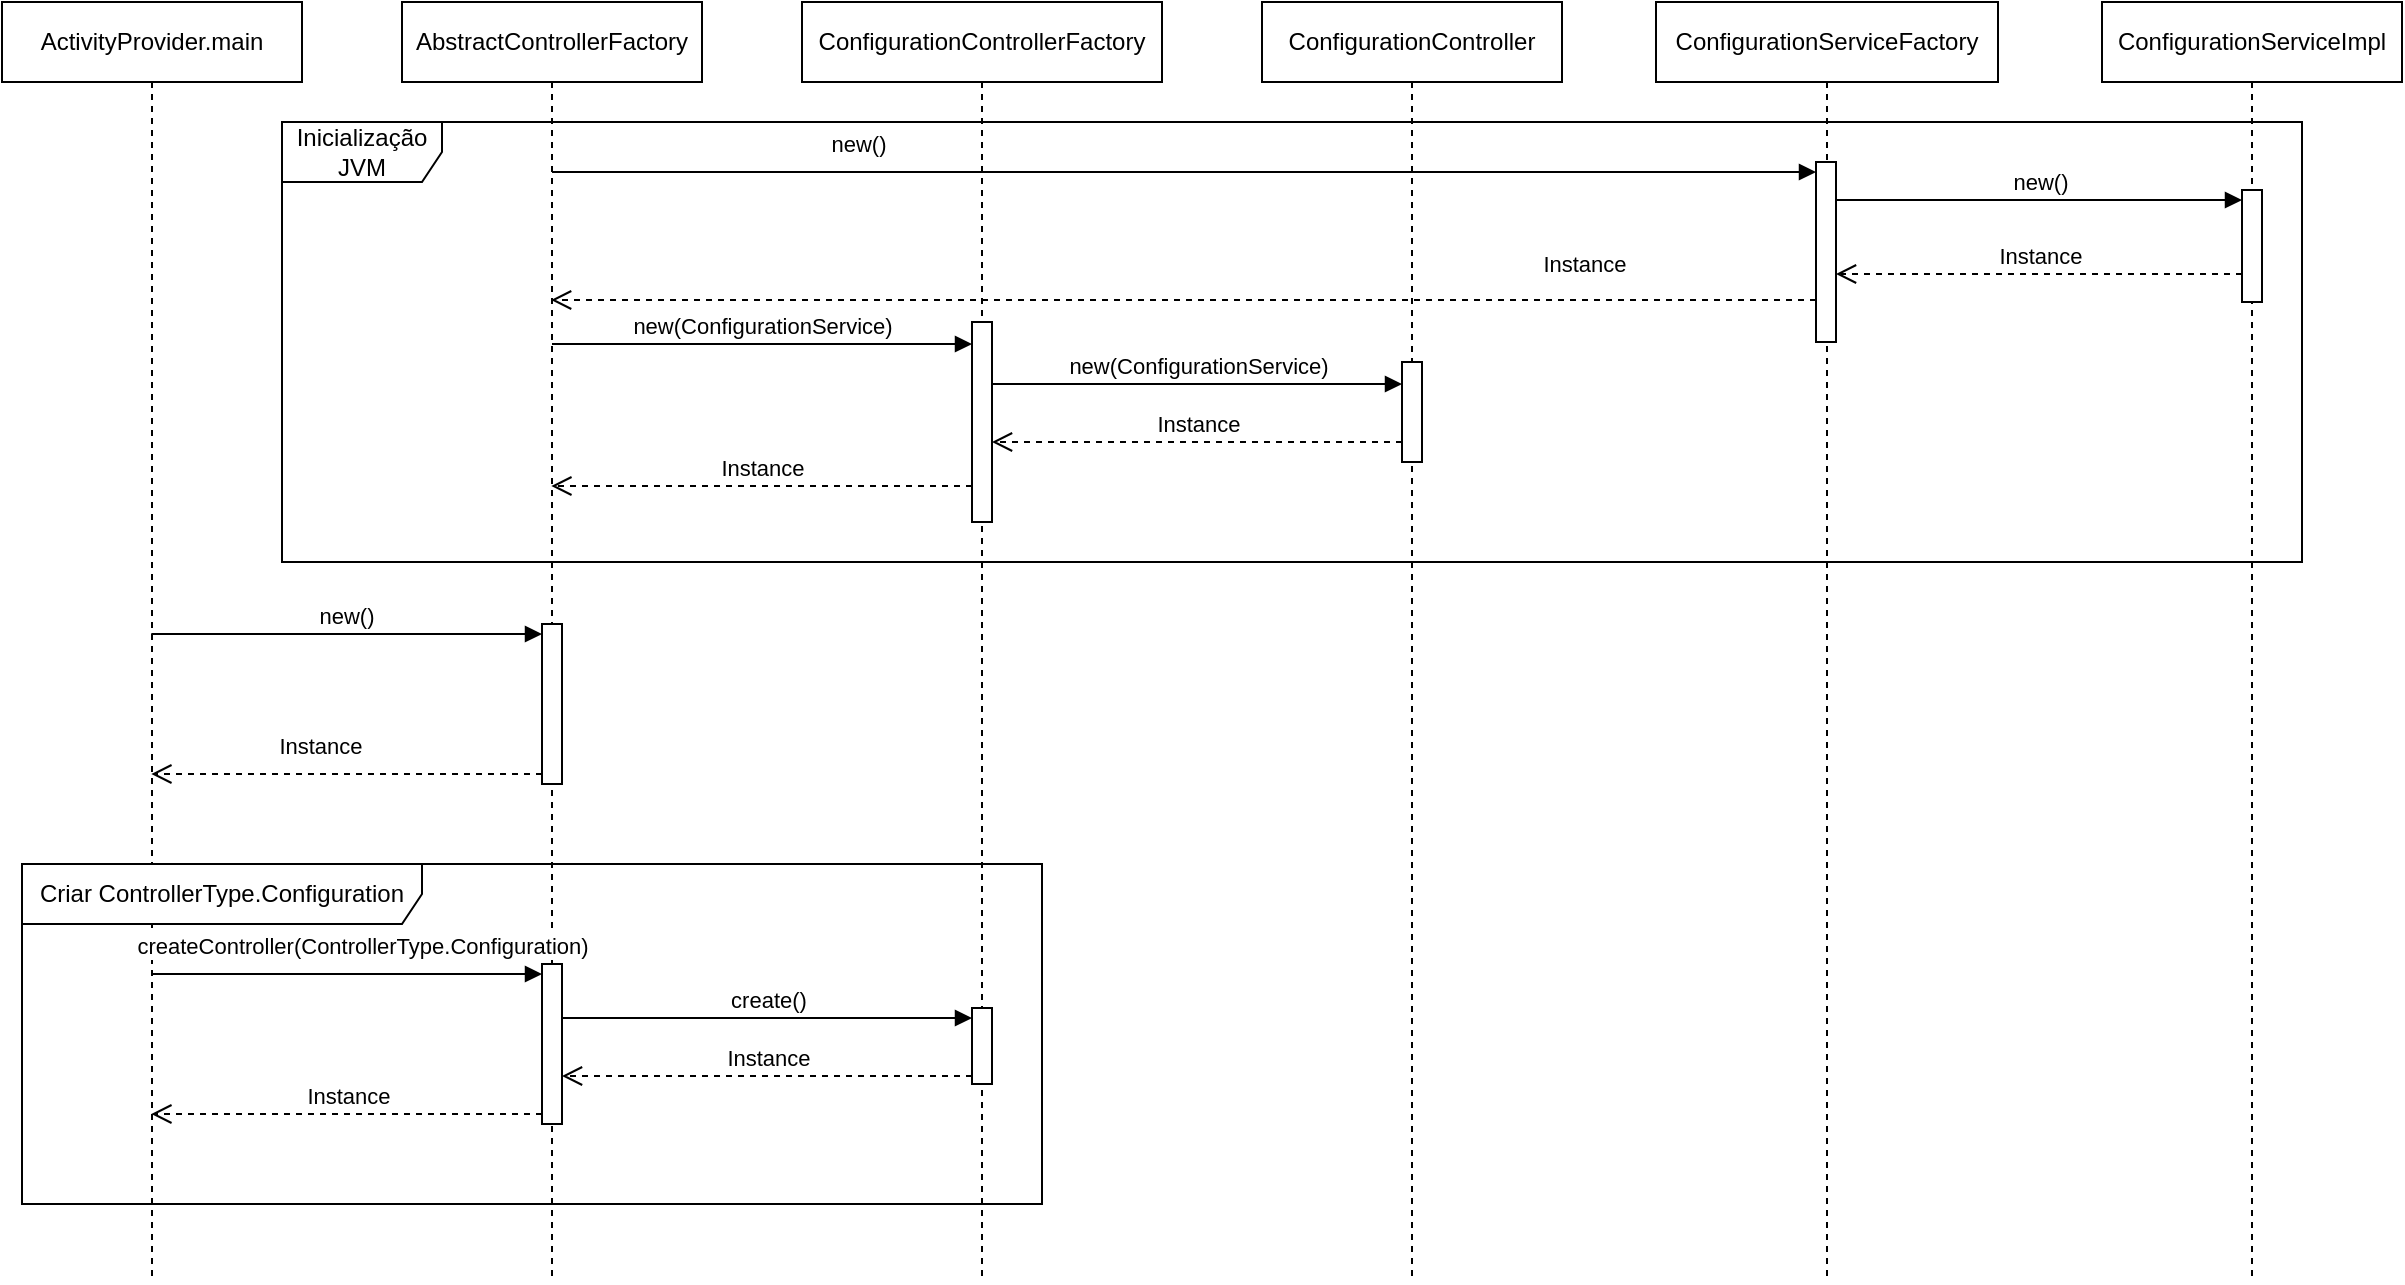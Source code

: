 <mxfile version="26.0.4" pages="2">
  <diagram id="nxtmkk11nffrUQ9Sai2i" name="old">
    <mxGraphModel dx="1388" dy="838" grid="1" gridSize="10" guides="1" tooltips="1" connect="1" arrows="1" fold="1" page="1" pageScale="1" pageWidth="1654" pageHeight="1169" math="0" shadow="0">
      <root>
        <mxCell id="0" />
        <mxCell id="1" style="" parent="0" />
        <mxCell id="Are9pTkQcVc5aUIFTI67-3" value="ActivityProvider.main" style="shape=umlLifeline;perimeter=lifelinePerimeter;whiteSpace=wrap;html=1;container=1;dropTarget=0;collapsible=0;recursiveResize=0;outlineConnect=0;portConstraint=eastwest;newEdgeStyle={&quot;edgeStyle&quot;:&quot;elbowEdgeStyle&quot;,&quot;elbow&quot;:&quot;vertical&quot;,&quot;curved&quot;:0,&quot;rounded&quot;:0};" parent="1" vertex="1">
          <mxGeometry width="150" height="640" as="geometry" />
        </mxCell>
        <mxCell id="Are9pTkQcVc5aUIFTI67-5" value="AbstractControllerFactory" style="shape=umlLifeline;perimeter=lifelinePerimeter;whiteSpace=wrap;html=1;container=1;dropTarget=0;collapsible=0;recursiveResize=0;outlineConnect=0;portConstraint=eastwest;newEdgeStyle={&quot;edgeStyle&quot;:&quot;elbowEdgeStyle&quot;,&quot;elbow&quot;:&quot;vertical&quot;,&quot;curved&quot;:0,&quot;rounded&quot;:0};" parent="1" vertex="1">
          <mxGeometry x="200" width="150" height="640" as="geometry" />
        </mxCell>
        <mxCell id="bkv_ABoKc8MnhsbmoALr-54" value="" style="html=1;points=[[0,0,0,0,5],[0,1,0,0,-5],[1,0,0,0,5],[1,1,0,0,-5]];perimeter=orthogonalPerimeter;outlineConnect=0;targetShapes=umlLifeline;portConstraint=eastwest;newEdgeStyle={&quot;curved&quot;:0,&quot;rounded&quot;:0};" parent="Are9pTkQcVc5aUIFTI67-5" vertex="1">
          <mxGeometry x="70" y="311" width="10" height="80" as="geometry" />
        </mxCell>
        <mxCell id="bkv_ABoKc8MnhsbmoALr-6" value="ConfigurationControllerFactory" style="shape=umlLifeline;perimeter=lifelinePerimeter;whiteSpace=wrap;html=1;container=1;dropTarget=0;collapsible=0;recursiveResize=0;outlineConnect=0;portConstraint=eastwest;newEdgeStyle={&quot;edgeStyle&quot;:&quot;elbowEdgeStyle&quot;,&quot;elbow&quot;:&quot;vertical&quot;,&quot;curved&quot;:0,&quot;rounded&quot;:0};" parent="1" vertex="1">
          <mxGeometry x="400" width="180" height="640" as="geometry" />
        </mxCell>
        <mxCell id="bkv_ABoKc8MnhsbmoALr-26" value="ConfigurationServiceFactory" style="shape=umlLifeline;perimeter=lifelinePerimeter;whiteSpace=wrap;html=1;container=1;dropTarget=0;collapsible=0;recursiveResize=0;outlineConnect=0;portConstraint=eastwest;newEdgeStyle={&quot;edgeStyle&quot;:&quot;elbowEdgeStyle&quot;,&quot;elbow&quot;:&quot;vertical&quot;,&quot;curved&quot;:0,&quot;rounded&quot;:0};" parent="1" vertex="1">
          <mxGeometry x="827" width="171" height="640" as="geometry" />
        </mxCell>
        <mxCell id="bkv_ABoKc8MnhsbmoALr-31" value="ConfigurationServiceImpl" style="shape=umlLifeline;perimeter=lifelinePerimeter;whiteSpace=wrap;html=1;container=1;dropTarget=0;collapsible=0;recursiveResize=0;outlineConnect=0;portConstraint=eastwest;newEdgeStyle={&quot;edgeStyle&quot;:&quot;elbowEdgeStyle&quot;,&quot;elbow&quot;:&quot;vertical&quot;,&quot;curved&quot;:0,&quot;rounded&quot;:0};" parent="1" vertex="1">
          <mxGeometry x="1050" width="150" height="640" as="geometry" />
        </mxCell>
        <mxCell id="bkv_ABoKc8MnhsbmoALr-51" value="" style="html=1;points=[[0,0,0,0,5],[0,1,0,0,-5],[1,0,0,0,5],[1,1,0,0,-5]];perimeter=orthogonalPerimeter;outlineConnect=0;targetShapes=umlLifeline;portConstraint=eastwest;newEdgeStyle={&quot;curved&quot;:0,&quot;rounded&quot;:0};" parent="bkv_ABoKc8MnhsbmoALr-31" vertex="1">
          <mxGeometry x="70" y="94" width="10" height="56" as="geometry" />
        </mxCell>
        <mxCell id="bkv_ABoKc8MnhsbmoALr-55" value="new()" style="html=1;verticalAlign=bottom;endArrow=block;curved=0;rounded=0;entryX=0;entryY=0;entryDx=0;entryDy=5;" parent="1" target="bkv_ABoKc8MnhsbmoALr-54" edge="1">
          <mxGeometry relative="1" as="geometry">
            <mxPoint x="74.667" y="316" as="sourcePoint" />
          </mxGeometry>
        </mxCell>
        <mxCell id="bkv_ABoKc8MnhsbmoALr-56" value="Instance" style="html=1;verticalAlign=bottom;endArrow=open;dashed=1;endSize=8;curved=0;rounded=0;exitX=0;exitY=1;exitDx=0;exitDy=-5;" parent="1" source="bkv_ABoKc8MnhsbmoALr-54" edge="1">
          <mxGeometry x="0.143" y="-5" relative="1" as="geometry">
            <mxPoint x="74.667" y="386" as="targetPoint" />
            <mxPoint as="offset" />
          </mxGeometry>
        </mxCell>
        <mxCell id="y82vWZaBjgudPg-XgAhm-4" value="" style="html=1;points=[[0,0,0,0,5],[0,1,0,0,-5],[1,0,0,0,5],[1,1,0,0,-5]];perimeter=orthogonalPerimeter;outlineConnect=0;targetShapes=umlLifeline;portConstraint=eastwest;newEdgeStyle={&quot;curved&quot;:0,&quot;rounded&quot;:0};" parent="1" vertex="1">
          <mxGeometry x="485" y="160" width="10" height="100" as="geometry" />
        </mxCell>
        <mxCell id="y82vWZaBjgudPg-XgAhm-5" value="new(ConfigurationService)" style="html=1;verticalAlign=bottom;endArrow=block;curved=0;rounded=0;entryX=0;entryY=0;entryDx=0;entryDy=5;" parent="1" source="Are9pTkQcVc5aUIFTI67-5" edge="1">
          <mxGeometry relative="1" as="geometry">
            <mxPoint x="415" y="171" as="sourcePoint" />
            <mxPoint x="485" y="171" as="targetPoint" />
          </mxGeometry>
        </mxCell>
        <mxCell id="y82vWZaBjgudPg-XgAhm-6" value="Instance" style="html=1;verticalAlign=bottom;endArrow=open;dashed=1;endSize=8;curved=0;rounded=0;exitX=0;exitY=1;exitDx=0;exitDy=-5;" parent="1" edge="1">
          <mxGeometry relative="1" as="geometry">
            <mxPoint x="274.667" y="242" as="targetPoint" />
            <mxPoint x="485" y="242" as="sourcePoint" />
          </mxGeometry>
        </mxCell>
        <mxCell id="4qp-woGcKjIBJxR7sGeO-1" value="ConfigurationController" style="shape=umlLifeline;perimeter=lifelinePerimeter;whiteSpace=wrap;html=1;container=1;dropTarget=0;collapsible=0;recursiveResize=0;outlineConnect=0;portConstraint=eastwest;newEdgeStyle={&quot;edgeStyle&quot;:&quot;elbowEdgeStyle&quot;,&quot;elbow&quot;:&quot;vertical&quot;,&quot;curved&quot;:0,&quot;rounded&quot;:0};" parent="1" vertex="1">
          <mxGeometry x="630" width="150" height="640" as="geometry" />
        </mxCell>
        <mxCell id="4qp-woGcKjIBJxR7sGeO-3" value="" style="html=1;points=[[0,0,0,0,5],[0,1,0,0,-5],[1,0,0,0,5],[1,1,0,0,-5]];perimeter=orthogonalPerimeter;outlineConnect=0;targetShapes=umlLifeline;portConstraint=eastwest;newEdgeStyle={&quot;curved&quot;:0,&quot;rounded&quot;:0};" parent="1" vertex="1">
          <mxGeometry x="700" y="180" width="10" height="50" as="geometry" />
        </mxCell>
        <mxCell id="4qp-woGcKjIBJxR7sGeO-4" value="new(ConfigurationService)" style="html=1;verticalAlign=bottom;endArrow=block;curved=0;rounded=0;entryX=0;entryY=0;entryDx=0;entryDy=5;" parent="1" source="y82vWZaBjgudPg-XgAhm-4" edge="1">
          <mxGeometry relative="1" as="geometry">
            <mxPoint x="630" y="191" as="sourcePoint" />
            <mxPoint x="700" y="191" as="targetPoint" />
          </mxGeometry>
        </mxCell>
        <mxCell id="4qp-woGcKjIBJxR7sGeO-5" value="Instance" style="html=1;verticalAlign=bottom;endArrow=open;dashed=1;endSize=8;curved=0;rounded=0;exitX=0;exitY=1;exitDx=0;exitDy=-5;" parent="1" target="y82vWZaBjgudPg-XgAhm-4" edge="1">
          <mxGeometry relative="1" as="geometry">
            <mxPoint x="630" y="220" as="targetPoint" />
            <mxPoint x="700" y="220" as="sourcePoint" />
          </mxGeometry>
        </mxCell>
        <mxCell id="bkv_ABoKc8MnhsbmoALr-42" value="l1" parent="0" />
        <mxCell id="bkv_ABoKc8MnhsbmoALr-43" value="Inicialização JVM" style="shape=umlFrame;whiteSpace=wrap;html=1;pointerEvents=0;width=80;height=30;" parent="bkv_ABoKc8MnhsbmoALr-42" vertex="1">
          <mxGeometry x="140" y="60" width="1010" height="220" as="geometry" />
        </mxCell>
        <mxCell id="bkv_ABoKc8MnhsbmoALr-47" value="Criar&amp;nbsp;ControllerType.Configuration" style="shape=umlFrame;whiteSpace=wrap;html=1;pointerEvents=0;width=200;height=30;" parent="bkv_ABoKc8MnhsbmoALr-42" vertex="1">
          <mxGeometry x="10" y="431" width="510" height="170" as="geometry" />
        </mxCell>
        <mxCell id="bkv_ABoKc8MnhsbmoALr-48" value="" style="html=1;points=[[0,0,0,0,5],[0,1,0,0,-5],[1,0,0,0,5],[1,1,0,0,-5]];perimeter=orthogonalPerimeter;outlineConnect=0;targetShapes=umlLifeline;portConstraint=eastwest;newEdgeStyle={&quot;curved&quot;:0,&quot;rounded&quot;:0};" parent="bkv_ABoKc8MnhsbmoALr-42" vertex="1">
          <mxGeometry x="907" y="80" width="10" height="90" as="geometry" />
        </mxCell>
        <mxCell id="bkv_ABoKc8MnhsbmoALr-49" value="new()" style="html=1;verticalAlign=bottom;endArrow=block;curved=0;rounded=0;entryX=0;entryY=0;entryDx=0;entryDy=5;" parent="bkv_ABoKc8MnhsbmoALr-42" source="Are9pTkQcVc5aUIFTI67-5" target="bkv_ABoKc8MnhsbmoALr-48" edge="1">
          <mxGeometry x="-0.516" y="5" relative="1" as="geometry">
            <mxPoint x="280" y="90" as="sourcePoint" />
            <mxPoint as="offset" />
          </mxGeometry>
        </mxCell>
        <mxCell id="bkv_ABoKc8MnhsbmoALr-50" value="Instance" style="html=1;verticalAlign=bottom;endArrow=open;dashed=1;endSize=8;curved=0;rounded=0;" parent="bkv_ABoKc8MnhsbmoALr-42" source="bkv_ABoKc8MnhsbmoALr-48" edge="1">
          <mxGeometry x="-0.633" y="-9" relative="1" as="geometry">
            <mxPoint x="274.548" y="149.0" as="targetPoint" />
            <mxPoint x="710" y="149.0" as="sourcePoint" />
            <mxPoint as="offset" />
          </mxGeometry>
        </mxCell>
        <mxCell id="bkv_ABoKc8MnhsbmoALr-52" value="new()" style="html=1;verticalAlign=bottom;endArrow=block;curved=0;rounded=0;entryX=0;entryY=0;entryDx=0;entryDy=5;" parent="bkv_ABoKc8MnhsbmoALr-42" source="bkv_ABoKc8MnhsbmoALr-48" target="bkv_ABoKc8MnhsbmoALr-51" edge="1">
          <mxGeometry relative="1" as="geometry">
            <mxPoint x="1047" y="99" as="sourcePoint" />
          </mxGeometry>
        </mxCell>
        <mxCell id="bkv_ABoKc8MnhsbmoALr-53" value="Instance" style="html=1;verticalAlign=bottom;endArrow=open;dashed=1;endSize=8;curved=0;rounded=0;" parent="bkv_ABoKc8MnhsbmoALr-42" source="bkv_ABoKc8MnhsbmoALr-51" edge="1">
          <mxGeometry x="-0.004" relative="1" as="geometry">
            <mxPoint x="917" y="136" as="targetPoint" />
            <mxPoint x="1117" y="136" as="sourcePoint" />
            <mxPoint as="offset" />
          </mxGeometry>
        </mxCell>
        <mxCell id="bkv_ABoKc8MnhsbmoALr-57" value="" style="html=1;points=[[0,0,0,0,5],[0,1,0,0,-5],[1,0,0,0,5],[1,1,0,0,-5]];perimeter=orthogonalPerimeter;outlineConnect=0;targetShapes=umlLifeline;portConstraint=eastwest;newEdgeStyle={&quot;curved&quot;:0,&quot;rounded&quot;:0};" parent="bkv_ABoKc8MnhsbmoALr-42" vertex="1">
          <mxGeometry x="270" y="481" width="10" height="80" as="geometry" />
        </mxCell>
        <mxCell id="bkv_ABoKc8MnhsbmoALr-58" value="createController(ControllerType.Configuration)" style="html=1;verticalAlign=bottom;endArrow=block;curved=0;rounded=0;entryX=0;entryY=0;entryDx=0;entryDy=5;" parent="bkv_ABoKc8MnhsbmoALr-42" target="bkv_ABoKc8MnhsbmoALr-57" edge="1">
          <mxGeometry x="0.076" y="5" relative="1" as="geometry">
            <mxPoint x="74.667" y="486" as="sourcePoint" />
            <mxPoint as="offset" />
          </mxGeometry>
        </mxCell>
        <mxCell id="bkv_ABoKc8MnhsbmoALr-59" value="Instance" style="html=1;verticalAlign=bottom;endArrow=open;dashed=1;endSize=8;curved=0;rounded=0;exitX=0;exitY=1;exitDx=0;exitDy=-5;" parent="bkv_ABoKc8MnhsbmoALr-42" source="bkv_ABoKc8MnhsbmoALr-57" edge="1">
          <mxGeometry relative="1" as="geometry">
            <mxPoint x="74.667" y="556" as="targetPoint" />
          </mxGeometry>
        </mxCell>
        <mxCell id="bkv_ABoKc8MnhsbmoALr-60" value="" style="html=1;points=[[0,0,0,0,5],[0,1,0,0,-5],[1,0,0,0,5],[1,1,0,0,-5]];perimeter=orthogonalPerimeter;outlineConnect=0;targetShapes=umlLifeline;portConstraint=eastwest;newEdgeStyle={&quot;curved&quot;:0,&quot;rounded&quot;:0};" parent="bkv_ABoKc8MnhsbmoALr-42" vertex="1">
          <mxGeometry x="485" y="503" width="10" height="38" as="geometry" />
        </mxCell>
        <mxCell id="bkv_ABoKc8MnhsbmoALr-61" value="create()" style="html=1;verticalAlign=bottom;endArrow=block;curved=0;rounded=0;entryX=0;entryY=0;entryDx=0;entryDy=5;" parent="bkv_ABoKc8MnhsbmoALr-42" source="bkv_ABoKc8MnhsbmoALr-57" target="bkv_ABoKc8MnhsbmoALr-60" edge="1">
          <mxGeometry relative="1" as="geometry">
            <mxPoint x="415" y="508" as="sourcePoint" />
          </mxGeometry>
        </mxCell>
        <mxCell id="bkv_ABoKc8MnhsbmoALr-62" value="Instance" style="html=1;verticalAlign=bottom;endArrow=open;dashed=1;endSize=8;curved=0;rounded=0;exitX=0;exitY=1;exitDx=0;exitDy=-5;" parent="bkv_ABoKc8MnhsbmoALr-42" target="bkv_ABoKc8MnhsbmoALr-57" edge="1">
          <mxGeometry relative="1" as="geometry">
            <mxPoint x="415" y="537" as="targetPoint" />
            <mxPoint x="485" y="537" as="sourcePoint" />
          </mxGeometry>
        </mxCell>
      </root>
    </mxGraphModel>
  </diagram>
  <diagram name="new" id="ZdcXSSgIa1j-pbHRzar3">
    <mxGraphModel dx="1388" dy="838" grid="1" gridSize="10" guides="1" tooltips="1" connect="1" arrows="1" fold="1" page="1" pageScale="1" pageWidth="1654" pageHeight="1169" math="0" shadow="0">
      <root>
        <mxCell id="U378pDZOhtfgbl5MsKW6-0" />
        <mxCell id="U378pDZOhtfgbl5MsKW6-1" style="" parent="U378pDZOhtfgbl5MsKW6-0" />
        <mxCell id="U378pDZOhtfgbl5MsKW6-2" value="ActivityProvider.main" style="shape=umlLifeline;perimeter=lifelinePerimeter;whiteSpace=wrap;html=1;container=1;dropTarget=0;collapsible=0;recursiveResize=0;outlineConnect=0;portConstraint=eastwest;newEdgeStyle={&quot;edgeStyle&quot;:&quot;elbowEdgeStyle&quot;,&quot;elbow&quot;:&quot;vertical&quot;,&quot;curved&quot;:0,&quot;rounded&quot;:0};" parent="U378pDZOhtfgbl5MsKW6-1" vertex="1">
          <mxGeometry width="150" height="640" as="geometry" />
        </mxCell>
        <mxCell id="U378pDZOhtfgbl5MsKW6-3" value="AbstractControllerFactory" style="shape=umlLifeline;perimeter=lifelinePerimeter;whiteSpace=wrap;html=1;container=1;dropTarget=0;collapsible=0;recursiveResize=0;outlineConnect=0;portConstraint=eastwest;newEdgeStyle={&quot;edgeStyle&quot;:&quot;elbowEdgeStyle&quot;,&quot;elbow&quot;:&quot;vertical&quot;,&quot;curved&quot;:0,&quot;rounded&quot;:0};" parent="U378pDZOhtfgbl5MsKW6-1" vertex="1">
          <mxGeometry x="200" width="150" height="640" as="geometry" />
        </mxCell>
        <mxCell id="U378pDZOhtfgbl5MsKW6-4" value="" style="html=1;points=[[0,0,0,0,5],[0,1,0,0,-5],[1,0,0,0,5],[1,1,0,0,-5]];perimeter=orthogonalPerimeter;outlineConnect=0;targetShapes=umlLifeline;portConstraint=eastwest;newEdgeStyle={&quot;curved&quot;:0,&quot;rounded&quot;:0};" parent="U378pDZOhtfgbl5MsKW6-3" vertex="1">
          <mxGeometry x="70" y="311" width="10" height="80" as="geometry" />
        </mxCell>
        <mxCell id="U378pDZOhtfgbl5MsKW6-5" value="ConfigurationControllerFactory" style="shape=umlLifeline;perimeter=lifelinePerimeter;whiteSpace=wrap;html=1;container=1;dropTarget=0;collapsible=0;recursiveResize=0;outlineConnect=0;portConstraint=eastwest;newEdgeStyle={&quot;edgeStyle&quot;:&quot;elbowEdgeStyle&quot;,&quot;elbow&quot;:&quot;vertical&quot;,&quot;curved&quot;:0,&quot;rounded&quot;:0};" parent="U378pDZOhtfgbl5MsKW6-1" vertex="1">
          <mxGeometry x="400" width="180" height="640" as="geometry" />
        </mxCell>
        <mxCell id="U378pDZOhtfgbl5MsKW6-9" value="new()" style="html=1;verticalAlign=bottom;endArrow=block;curved=0;rounded=0;entryX=0;entryY=0;entryDx=0;entryDy=5;" parent="U378pDZOhtfgbl5MsKW6-1" target="U378pDZOhtfgbl5MsKW6-4" edge="1">
          <mxGeometry relative="1" as="geometry">
            <mxPoint x="74.667" y="316" as="sourcePoint" />
          </mxGeometry>
        </mxCell>
        <mxCell id="U378pDZOhtfgbl5MsKW6-10" value="Instance" style="html=1;verticalAlign=bottom;endArrow=open;dashed=1;endSize=8;curved=0;rounded=0;exitX=0;exitY=1;exitDx=0;exitDy=-5;" parent="U378pDZOhtfgbl5MsKW6-1" source="U378pDZOhtfgbl5MsKW6-4" edge="1">
          <mxGeometry x="0.143" y="-5" relative="1" as="geometry">
            <mxPoint x="74.667" y="386" as="targetPoint" />
            <mxPoint as="offset" />
          </mxGeometry>
        </mxCell>
        <mxCell id="U378pDZOhtfgbl5MsKW6-11" value="" style="html=1;points=[[0,0,0,0,5],[0,1,0,0,-5],[1,0,0,0,5],[1,1,0,0,-5]];perimeter=orthogonalPerimeter;outlineConnect=0;targetShapes=umlLifeline;portConstraint=eastwest;newEdgeStyle={&quot;curved&quot;:0,&quot;rounded&quot;:0};" parent="U378pDZOhtfgbl5MsKW6-1" vertex="1">
          <mxGeometry x="485" y="160" width="10" height="100" as="geometry" />
        </mxCell>
        <mxCell id="U378pDZOhtfgbl5MsKW6-12" value="new()" style="html=1;verticalAlign=bottom;endArrow=block;curved=0;rounded=0;entryX=0;entryY=0;entryDx=0;entryDy=5;" parent="U378pDZOhtfgbl5MsKW6-1" source="U378pDZOhtfgbl5MsKW6-3" edge="1">
          <mxGeometry relative="1" as="geometry">
            <mxPoint x="415" y="171" as="sourcePoint" />
            <mxPoint x="485" y="171" as="targetPoint" />
          </mxGeometry>
        </mxCell>
        <mxCell id="U378pDZOhtfgbl5MsKW6-13" value="Instance" style="html=1;verticalAlign=bottom;endArrow=open;dashed=1;endSize=8;curved=0;rounded=0;exitX=0;exitY=1;exitDx=0;exitDy=-5;" parent="U378pDZOhtfgbl5MsKW6-1" edge="1">
          <mxGeometry relative="1" as="geometry">
            <mxPoint x="274.667" y="242" as="targetPoint" />
            <mxPoint x="485" y="242" as="sourcePoint" />
          </mxGeometry>
        </mxCell>
        <mxCell id="U378pDZOhtfgbl5MsKW6-14" value="ConfigurationController" style="shape=umlLifeline;perimeter=lifelinePerimeter;whiteSpace=wrap;html=1;container=1;dropTarget=0;collapsible=0;recursiveResize=0;outlineConnect=0;portConstraint=eastwest;newEdgeStyle={&quot;edgeStyle&quot;:&quot;elbowEdgeStyle&quot;,&quot;elbow&quot;:&quot;vertical&quot;,&quot;curved&quot;:0,&quot;rounded&quot;:0};" parent="U378pDZOhtfgbl5MsKW6-1" vertex="1">
          <mxGeometry x="630" width="150" height="640" as="geometry" />
        </mxCell>
        <mxCell id="U378pDZOhtfgbl5MsKW6-15" value="" style="html=1;points=[[0,0,0,0,5],[0,1,0,0,-5],[1,0,0,0,5],[1,1,0,0,-5]];perimeter=orthogonalPerimeter;outlineConnect=0;targetShapes=umlLifeline;portConstraint=eastwest;newEdgeStyle={&quot;curved&quot;:0,&quot;rounded&quot;:0};" parent="U378pDZOhtfgbl5MsKW6-1" vertex="1">
          <mxGeometry x="700" y="180" width="10" height="50" as="geometry" />
        </mxCell>
        <mxCell id="U378pDZOhtfgbl5MsKW6-16" value="new()" style="html=1;verticalAlign=bottom;endArrow=block;curved=0;rounded=0;entryX=0;entryY=0;entryDx=0;entryDy=5;" parent="U378pDZOhtfgbl5MsKW6-1" source="U378pDZOhtfgbl5MsKW6-11" edge="1">
          <mxGeometry relative="1" as="geometry">
            <mxPoint x="630" y="191" as="sourcePoint" />
            <mxPoint x="700" y="191" as="targetPoint" />
          </mxGeometry>
        </mxCell>
        <mxCell id="U378pDZOhtfgbl5MsKW6-17" value="Instance" style="html=1;verticalAlign=bottom;endArrow=open;dashed=1;endSize=8;curved=0;rounded=0;exitX=0;exitY=1;exitDx=0;exitDy=-5;" parent="U378pDZOhtfgbl5MsKW6-1" target="U378pDZOhtfgbl5MsKW6-11" edge="1">
          <mxGeometry relative="1" as="geometry">
            <mxPoint x="630" y="220" as="targetPoint" />
            <mxPoint x="700" y="220" as="sourcePoint" />
          </mxGeometry>
        </mxCell>
        <mxCell id="U378pDZOhtfgbl5MsKW6-18" value="l1" parent="U378pDZOhtfgbl5MsKW6-0" />
        <mxCell id="U378pDZOhtfgbl5MsKW6-19" value="Inicialização JVM" style="shape=umlFrame;whiteSpace=wrap;html=1;pointerEvents=0;width=80;height=30;" parent="U378pDZOhtfgbl5MsKW6-18" vertex="1">
          <mxGeometry x="140" y="60" width="660" height="220" as="geometry" />
        </mxCell>
        <mxCell id="U378pDZOhtfgbl5MsKW6-20" value="Criar&amp;nbsp;ControllerType.Configuration" style="shape=umlFrame;whiteSpace=wrap;html=1;pointerEvents=0;width=200;height=30;" parent="U378pDZOhtfgbl5MsKW6-18" vertex="1">
          <mxGeometry x="10" y="431" width="510" height="170" as="geometry" />
        </mxCell>
        <mxCell id="U378pDZOhtfgbl5MsKW6-26" value="" style="html=1;points=[[0,0,0,0,5],[0,1,0,0,-5],[1,0,0,0,5],[1,1,0,0,-5]];perimeter=orthogonalPerimeter;outlineConnect=0;targetShapes=umlLifeline;portConstraint=eastwest;newEdgeStyle={&quot;curved&quot;:0,&quot;rounded&quot;:0};" parent="U378pDZOhtfgbl5MsKW6-18" vertex="1">
          <mxGeometry x="270" y="481" width="10" height="80" as="geometry" />
        </mxCell>
        <mxCell id="U378pDZOhtfgbl5MsKW6-27" value="createController(ControllerType.Configuration)" style="html=1;verticalAlign=bottom;endArrow=block;curved=0;rounded=0;entryX=0;entryY=0;entryDx=0;entryDy=5;" parent="U378pDZOhtfgbl5MsKW6-18" target="U378pDZOhtfgbl5MsKW6-26" edge="1">
          <mxGeometry x="0.076" y="5" relative="1" as="geometry">
            <mxPoint x="74.667" y="486" as="sourcePoint" />
            <mxPoint as="offset" />
          </mxGeometry>
        </mxCell>
        <mxCell id="U378pDZOhtfgbl5MsKW6-28" value="Instance" style="html=1;verticalAlign=bottom;endArrow=open;dashed=1;endSize=8;curved=0;rounded=0;exitX=0;exitY=1;exitDx=0;exitDy=-5;" parent="U378pDZOhtfgbl5MsKW6-18" source="U378pDZOhtfgbl5MsKW6-26" edge="1">
          <mxGeometry relative="1" as="geometry">
            <mxPoint x="74.667" y="556" as="targetPoint" />
          </mxGeometry>
        </mxCell>
        <mxCell id="U378pDZOhtfgbl5MsKW6-29" value="" style="html=1;points=[[0,0,0,0,5],[0,1,0,0,-5],[1,0,0,0,5],[1,1,0,0,-5]];perimeter=orthogonalPerimeter;outlineConnect=0;targetShapes=umlLifeline;portConstraint=eastwest;newEdgeStyle={&quot;curved&quot;:0,&quot;rounded&quot;:0};" parent="U378pDZOhtfgbl5MsKW6-18" vertex="1">
          <mxGeometry x="485" y="503" width="10" height="38" as="geometry" />
        </mxCell>
        <mxCell id="U378pDZOhtfgbl5MsKW6-30" value="create()" style="html=1;verticalAlign=bottom;endArrow=block;curved=0;rounded=0;entryX=0;entryY=0;entryDx=0;entryDy=5;" parent="U378pDZOhtfgbl5MsKW6-18" source="U378pDZOhtfgbl5MsKW6-26" target="U378pDZOhtfgbl5MsKW6-29" edge="1">
          <mxGeometry relative="1" as="geometry">
            <mxPoint x="415" y="508" as="sourcePoint" />
          </mxGeometry>
        </mxCell>
        <mxCell id="U378pDZOhtfgbl5MsKW6-31" value="Instance" style="html=1;verticalAlign=bottom;endArrow=open;dashed=1;endSize=8;curved=0;rounded=0;exitX=0;exitY=1;exitDx=0;exitDy=-5;" parent="U378pDZOhtfgbl5MsKW6-18" target="U378pDZOhtfgbl5MsKW6-26" edge="1">
          <mxGeometry relative="1" as="geometry">
            <mxPoint x="415" y="537" as="targetPoint" />
            <mxPoint x="485" y="537" as="sourcePoint" />
          </mxGeometry>
        </mxCell>
      </root>
    </mxGraphModel>
  </diagram>
</mxfile>
